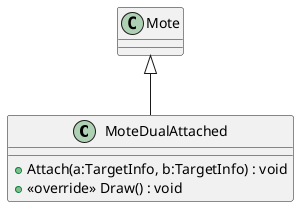 @startuml
class MoteDualAttached {
    + Attach(a:TargetInfo, b:TargetInfo) : void
    + <<override>> Draw() : void
}
Mote <|-- MoteDualAttached
@enduml
